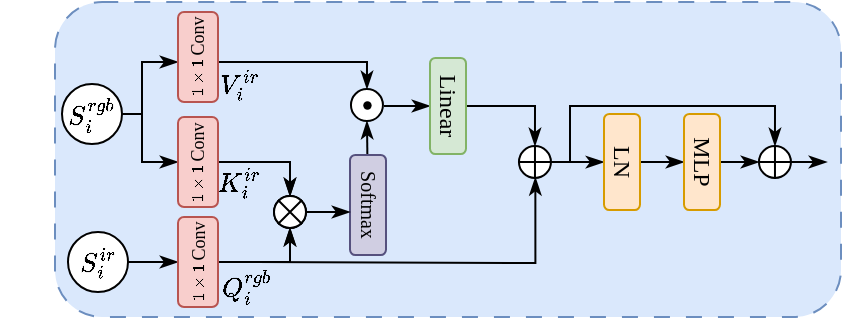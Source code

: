 <mxfile version="26.1.1">
  <diagram name="第 1 页" id="IwsUlqprveQ5Fm9F_jFR">
    <mxGraphModel dx="434" dy="216" grid="1" gridSize="10" guides="1" tooltips="1" connect="1" arrows="1" fold="1" page="1" pageScale="1" pageWidth="827" pageHeight="1169" math="1" shadow="0">
      <root>
        <mxCell id="0" />
        <mxCell id="1" parent="0" />
        <mxCell id="uOTj7jRji0M_4ZIJ3NGh-1" value="" style="rounded=1;whiteSpace=wrap;html=1;fillColor=#dae8fc;fontFamily=Times New Roman;strokeColor=#6c8ebf;dashed=1;dashPattern=8 8;" vertex="1" parent="1">
          <mxGeometry x="198.5" y="255" width="393" height="157.5" as="geometry" />
        </mxCell>
        <mxCell id="uOTj7jRji0M_4ZIJ3NGh-9" style="edgeStyle=orthogonalEdgeStyle;shape=connector;rounded=0;orthogonalLoop=1;jettySize=auto;html=1;entryX=0.5;entryY=0;entryDx=0;entryDy=0;strokeColor=default;align=center;verticalAlign=middle;fontFamily=Helvetica;fontSize=11;fontColor=default;labelBackgroundColor=default;endArrow=classicThin;endFill=1;" edge="1" parent="1" target="uOTj7jRji0M_4ZIJ3NGh-40">
          <mxGeometry relative="1" as="geometry">
            <Array as="points">
              <mxPoint x="354" y="285" />
            </Array>
            <mxPoint x="280" y="285" as="sourcePoint" />
          </mxGeometry>
        </mxCell>
        <mxCell id="uOTj7jRji0M_4ZIJ3NGh-11" style="edgeStyle=orthogonalEdgeStyle;shape=connector;rounded=0;orthogonalLoop=1;jettySize=auto;html=1;entryX=0.5;entryY=0;entryDx=0;entryDy=0;strokeColor=default;align=center;verticalAlign=middle;fontFamily=Times New Roman;fontSize=11;fontColor=default;labelBackgroundColor=default;endArrow=classicThin;endFill=1;" edge="1" parent="1" target="uOTj7jRji0M_4ZIJ3NGh-26">
          <mxGeometry relative="1" as="geometry">
            <mxPoint x="316" y="350" as="targetPoint" />
            <Array as="points">
              <mxPoint x="316" y="335" />
            </Array>
            <mxPoint x="280" y="335" as="sourcePoint" />
          </mxGeometry>
        </mxCell>
        <mxCell id="uOTj7jRji0M_4ZIJ3NGh-13" style="edgeStyle=orthogonalEdgeStyle;shape=connector;rounded=0;orthogonalLoop=1;jettySize=auto;html=1;entryX=0.5;entryY=1;entryDx=0;entryDy=0;strokeColor=default;align=center;verticalAlign=middle;fontFamily=Times New Roman;fontSize=11;fontColor=default;labelBackgroundColor=default;endArrow=classicThin;endFill=1;" edge="1" parent="1" target="uOTj7jRji0M_4ZIJ3NGh-26">
          <mxGeometry relative="1" as="geometry">
            <mxPoint x="316" y="370" as="targetPoint" />
            <Array as="points">
              <mxPoint x="316" y="385" />
            </Array>
            <mxPoint x="280" y="385" as="sourcePoint" />
          </mxGeometry>
        </mxCell>
        <mxCell id="uOTj7jRji0M_4ZIJ3NGh-15" style="shape=connector;rounded=0;orthogonalLoop=1;jettySize=auto;html=1;entryX=0.5;entryY=1;entryDx=0;entryDy=0;strokeColor=default;align=center;verticalAlign=middle;fontFamily=Helvetica;fontSize=11;fontColor=default;labelBackgroundColor=default;endArrow=classicThin;endFill=1;" edge="1" parent="1" source="uOTj7jRji0M_4ZIJ3NGh-16" target="uOTj7jRji0M_4ZIJ3NGh-40">
          <mxGeometry relative="1" as="geometry" />
        </mxCell>
        <mxCell id="uOTj7jRji0M_4ZIJ3NGh-16" value="Softmax" style="rounded=1;whiteSpace=wrap;html=1;horizontal=0;flipV=0;flipH=0;rotation=-180;fontFamily=Times New Roman;fillColor=#d0cee2;strokeColor=#56517e;spacingTop=-2;fontSize=10;" vertex="1" parent="1">
          <mxGeometry x="346" y="331.5" width="18" height="50" as="geometry" />
        </mxCell>
        <mxCell id="uOTj7jRji0M_4ZIJ3NGh-17" style="shape=connector;rounded=0;orthogonalLoop=1;jettySize=auto;html=1;entryX=1;entryY=0.5;entryDx=0;entryDy=0;strokeColor=default;align=center;verticalAlign=middle;fontFamily=Times New Roman;fontSize=11;fontColor=default;labelBackgroundColor=default;endArrow=classicThin;endFill=1;exitX=1;exitY=0.5;exitDx=0;exitDy=0;" edge="1" parent="1" target="uOTj7jRji0M_4ZIJ3NGh-19">
          <mxGeometry relative="1" as="geometry">
            <mxPoint x="363" y="307" as="sourcePoint" />
            <mxPoint x="384.0" y="307" as="targetPoint" />
          </mxGeometry>
        </mxCell>
        <mxCell id="uOTj7jRji0M_4ZIJ3NGh-18" style="edgeStyle=orthogonalEdgeStyle;shape=connector;rounded=0;orthogonalLoop=1;jettySize=auto;html=1;entryX=0.5;entryY=0;entryDx=0;entryDy=0;strokeColor=default;align=center;verticalAlign=middle;fontFamily=Times New Roman;fontSize=11;fontColor=default;labelBackgroundColor=default;endArrow=classicThin;endFill=1;" edge="1" parent="1" source="uOTj7jRji0M_4ZIJ3NGh-19" target="uOTj7jRji0M_4ZIJ3NGh-31">
          <mxGeometry relative="1" as="geometry" />
        </mxCell>
        <mxCell id="uOTj7jRji0M_4ZIJ3NGh-19" value="Linear" style="rounded=1;whiteSpace=wrap;html=1;horizontal=0;rotation=-180;fontFamily=Times New Roman;fillColor=#d5e8d4;strokeColor=#82b366;" vertex="1" parent="1">
          <mxGeometry x="386" y="283" width="18" height="48" as="geometry" />
        </mxCell>
        <mxCell id="uOTj7jRji0M_4ZIJ3NGh-20" style="edgeStyle=orthogonalEdgeStyle;shape=connector;rounded=0;orthogonalLoop=1;jettySize=auto;html=1;entryX=1;entryY=0.5;entryDx=0;entryDy=0;strokeColor=default;align=center;verticalAlign=middle;fontFamily=Times New Roman;fontSize=11;fontColor=default;labelBackgroundColor=default;endArrow=classicThin;endFill=1;" edge="1" parent="1" target="uOTj7jRji0M_4ZIJ3NGh-22">
          <mxGeometry relative="1" as="geometry">
            <mxPoint x="446.0" y="335.014" as="sourcePoint" />
          </mxGeometry>
        </mxCell>
        <mxCell id="uOTj7jRji0M_4ZIJ3NGh-21" style="edgeStyle=orthogonalEdgeStyle;shape=connector;rounded=0;orthogonalLoop=1;jettySize=auto;html=1;entryX=1;entryY=0.5;entryDx=0;entryDy=0;strokeColor=default;align=center;verticalAlign=middle;fontFamily=Times New Roman;fontSize=11;fontColor=default;labelBackgroundColor=default;endArrow=classicThin;endFill=1;" edge="1" parent="1" source="uOTj7jRji0M_4ZIJ3NGh-22" target="uOTj7jRji0M_4ZIJ3NGh-24">
          <mxGeometry relative="1" as="geometry" />
        </mxCell>
        <mxCell id="uOTj7jRji0M_4ZIJ3NGh-22" value="LN" style="rounded=1;whiteSpace=wrap;html=1;fontFamily=Times New Roman;horizontal=0;rotation=-180;fillColor=#ffe6cc;strokeColor=#d79b00;" vertex="1" parent="1">
          <mxGeometry x="473" y="311" width="18" height="48" as="geometry" />
        </mxCell>
        <mxCell id="uOTj7jRji0M_4ZIJ3NGh-23" style="edgeStyle=orthogonalEdgeStyle;shape=connector;rounded=0;orthogonalLoop=1;jettySize=auto;html=1;entryX=0;entryY=0.5;entryDx=0;entryDy=0;strokeColor=default;align=center;verticalAlign=middle;fontFamily=Times New Roman;fontSize=11;fontColor=default;labelBackgroundColor=default;endArrow=classicThin;endFill=1;" edge="1" parent="1">
          <mxGeometry relative="1" as="geometry">
            <mxPoint x="531" y="335.0" as="sourcePoint" />
            <mxPoint x="550.48" y="335.0" as="targetPoint" />
          </mxGeometry>
        </mxCell>
        <mxCell id="uOTj7jRji0M_4ZIJ3NGh-24" value="MLP" style="rounded=1;whiteSpace=wrap;html=1;fontFamily=Times New Roman;horizontal=0;rotation=-180;fillColor=#ffe6cc;strokeColor=#d79b00;" vertex="1" parent="1">
          <mxGeometry x="513" y="311" width="18" height="48" as="geometry" />
        </mxCell>
        <mxCell id="uOTj7jRji0M_4ZIJ3NGh-25" value="" style="group;fontFamily=Times New Roman;" vertex="1" connectable="0" parent="1">
          <mxGeometry x="308" y="352" width="16" height="16" as="geometry" />
        </mxCell>
        <mxCell id="uOTj7jRji0M_4ZIJ3NGh-26" value="" style="ellipse;whiteSpace=wrap;html=1;aspect=fixed;fontFamily=Times New Roman;" vertex="1" parent="uOTj7jRji0M_4ZIJ3NGh-25">
          <mxGeometry width="16" height="16" as="geometry" />
        </mxCell>
        <mxCell id="uOTj7jRji0M_4ZIJ3NGh-27" value="" style="shape=umlDestroy;whiteSpace=wrap;html=1;strokeWidth=1;targetShapes=umlLifeline;fontFamily=Times New Roman;fontSize=11;fontColor=default;labelBackgroundColor=default;" vertex="1" parent="uOTj7jRji0M_4ZIJ3NGh-25">
          <mxGeometry x="2.004" y="2.004" width="12" height="12" as="geometry" />
        </mxCell>
        <mxCell id="uOTj7jRji0M_4ZIJ3NGh-30" style="edgeStyle=orthogonalEdgeStyle;shape=connector;rounded=0;orthogonalLoop=1;jettySize=auto;html=1;entryX=0.5;entryY=0;entryDx=0;entryDy=0;strokeColor=default;align=center;verticalAlign=middle;fontFamily=Times New Roman;fontSize=11;fontColor=default;labelBackgroundColor=default;endArrow=classicThin;endFill=1;" edge="1" parent="1" source="uOTj7jRji0M_4ZIJ3NGh-31" target="uOTj7jRji0M_4ZIJ3NGh-33">
          <mxGeometry relative="1" as="geometry">
            <Array as="points">
              <mxPoint x="456" y="335" />
              <mxPoint x="456" y="307" />
              <mxPoint x="558" y="307" />
            </Array>
          </mxGeometry>
        </mxCell>
        <mxCell id="uOTj7jRji0M_4ZIJ3NGh-31" value="" style="ellipse;whiteSpace=wrap;html=1;aspect=fixed;container=0;fontFamily=Times New Roman;" vertex="1" parent="1">
          <mxGeometry x="430.48" y="327" width="16" height="16" as="geometry" />
        </mxCell>
        <mxCell id="uOTj7jRji0M_4ZIJ3NGh-32" value="" style="shape=umlDestroy;whiteSpace=wrap;html=1;strokeWidth=1;targetShapes=umlLifeline;fontFamily=Times New Roman;fontSize=11;fontColor=default;labelBackgroundColor=default;container=0;rotation=45;" vertex="1" parent="1">
          <mxGeometry x="432.484" y="329" width="12" height="12" as="geometry" />
        </mxCell>
        <mxCell id="uOTj7jRji0M_4ZIJ3NGh-33" value="" style="ellipse;whiteSpace=wrap;html=1;aspect=fixed;container=0;fontFamily=Times New Roman;" vertex="1" parent="1">
          <mxGeometry x="550.48" y="327" width="16" height="16" as="geometry" />
        </mxCell>
        <mxCell id="uOTj7jRji0M_4ZIJ3NGh-34" value="" style="shape=umlDestroy;whiteSpace=wrap;html=1;strokeWidth=1;targetShapes=umlLifeline;fontFamily=Times New Roman;fontSize=11;fontColor=default;labelBackgroundColor=default;container=0;rotation=45;" vertex="1" parent="1">
          <mxGeometry x="552.484" y="329.004" width="12" height="12" as="geometry" />
        </mxCell>
        <mxCell id="uOTj7jRji0M_4ZIJ3NGh-35" style="edgeStyle=orthogonalEdgeStyle;shape=connector;rounded=0;orthogonalLoop=1;jettySize=auto;html=1;entryX=1;entryY=0.5;entryDx=0;entryDy=0;strokeColor=default;align=center;verticalAlign=middle;fontFamily=Times New Roman;fontSize=11;fontColor=default;labelBackgroundColor=default;endArrow=classicThin;endFill=1;" edge="1" parent="1">
          <mxGeometry relative="1" as="geometry">
            <mxPoint x="324.004" y="360" as="sourcePoint" />
            <mxPoint x="346" y="360" as="targetPoint" />
          </mxGeometry>
        </mxCell>
        <mxCell id="uOTj7jRji0M_4ZIJ3NGh-37" style="edgeStyle=orthogonalEdgeStyle;shape=connector;rounded=0;orthogonalLoop=1;jettySize=auto;html=1;entryX=0;entryY=0.5;entryDx=0;entryDy=0;strokeColor=default;align=center;verticalAlign=middle;fontFamily=Times New Roman;fontSize=11;fontColor=default;labelBackgroundColor=default;endArrow=classicThin;endFill=1;" edge="1" parent="1">
          <mxGeometry relative="1" as="geometry">
            <mxPoint x="565" y="335.0" as="sourcePoint" />
            <mxPoint x="584.48" y="335.0" as="targetPoint" />
          </mxGeometry>
        </mxCell>
        <mxCell id="uOTj7jRji0M_4ZIJ3NGh-38" style="edgeStyle=orthogonalEdgeStyle;shape=connector;rounded=0;orthogonalLoop=1;jettySize=auto;html=1;entryX=0.963;entryY=0.94;entryDx=0;entryDy=0;entryPerimeter=0;strokeColor=default;align=center;verticalAlign=middle;fontFamily=Helvetica;fontSize=11;fontColor=default;labelBackgroundColor=default;endArrow=classicThin;endFill=1;" edge="1" parent="1" target="uOTj7jRji0M_4ZIJ3NGh-32">
          <mxGeometry relative="1" as="geometry">
            <mxPoint x="280" y="385" as="sourcePoint" />
          </mxGeometry>
        </mxCell>
        <mxCell id="uOTj7jRji0M_4ZIJ3NGh-39" value="" style="group;fontFamily=Times New Roman;" vertex="1" connectable="0" parent="1">
          <mxGeometry x="345.998" y="298.028" width="18.482" height="18.482" as="geometry" />
        </mxCell>
        <mxCell id="uOTj7jRji0M_4ZIJ3NGh-40" value="" style="ellipse;whiteSpace=wrap;html=1;aspect=fixed;container=0;fontFamily=Times New Roman;" vertex="1" parent="uOTj7jRji0M_4ZIJ3NGh-39">
          <mxGeometry x="0.482" y="0.482" width="16" height="16" as="geometry" />
        </mxCell>
        <mxCell id="uOTj7jRji0M_4ZIJ3NGh-41" value="" style="shape=waypoint;sketch=0;fillStyle=solid;size=6;pointerEvents=1;points=[];fillColor=none;resizable=0;rotatable=0;perimeter=centerPerimeter;snapToPoint=1;fontFamily=Times New Roman;fontSize=11;fontColor=default;labelBackgroundColor=default;strokeWidth=0.1;" vertex="1" parent="uOTj7jRji0M_4ZIJ3NGh-39">
          <mxGeometry x="-1.518" y="-1.518" width="20" height="20" as="geometry" />
        </mxCell>
        <mxCell id="uOTj7jRji0M_4ZIJ3NGh-73" value="" style="group" vertex="1" connectable="0" parent="1">
          <mxGeometry x="202" y="257" width="122" height="153.5" as="geometry" />
        </mxCell>
        <mxCell id="uOTj7jRji0M_4ZIJ3NGh-47" style="edgeStyle=orthogonalEdgeStyle;shape=connector;rounded=0;orthogonalLoop=1;jettySize=auto;html=1;entryX=0;entryY=0.5;entryDx=0;entryDy=0;strokeColor=default;align=center;verticalAlign=middle;fontFamily=Helvetica;fontSize=11;fontColor=default;labelBackgroundColor=default;endArrow=classicThin;endFill=1;" edge="1" parent="uOTj7jRji0M_4ZIJ3NGh-73">
          <mxGeometry relative="1" as="geometry">
            <mxPoint x="32" y="54" as="sourcePoint" />
            <mxPoint x="58" y="28" as="targetPoint" />
            <Array as="points">
              <mxPoint x="40" y="54" />
              <mxPoint x="40" y="28" />
            </Array>
          </mxGeometry>
        </mxCell>
        <mxCell id="uOTj7jRji0M_4ZIJ3NGh-48" style="edgeStyle=orthogonalEdgeStyle;shape=connector;rounded=0;orthogonalLoop=1;jettySize=auto;html=1;entryX=0;entryY=0.5;entryDx=0;entryDy=0;strokeColor=default;align=center;verticalAlign=middle;fontFamily=Helvetica;fontSize=11;fontColor=default;labelBackgroundColor=default;endArrow=classicThin;endFill=1;" edge="1" parent="uOTj7jRji0M_4ZIJ3NGh-73">
          <mxGeometry relative="1" as="geometry">
            <mxPoint x="30" y="54" as="sourcePoint" />
            <mxPoint x="58" y="78" as="targetPoint" />
            <Array as="points">
              <mxPoint x="40" y="54" />
              <mxPoint x="40" y="78" />
            </Array>
          </mxGeometry>
        </mxCell>
        <mxCell id="uOTj7jRji0M_4ZIJ3NGh-49" value="$$S_{i}^{rgb}$$" style="ellipse;whiteSpace=wrap;html=1;aspect=fixed;fontFamily=Times New Roman;fontStyle=0;fontSize=13;" vertex="1" parent="uOTj7jRji0M_4ZIJ3NGh-73">
          <mxGeometry y="39" width="30" height="30" as="geometry" />
        </mxCell>
        <mxCell id="uOTj7jRji0M_4ZIJ3NGh-50" style="edgeStyle=orthogonalEdgeStyle;shape=connector;rounded=0;orthogonalLoop=1;jettySize=auto;html=1;entryX=0;entryY=0.5;entryDx=0;entryDy=0;strokeColor=default;align=center;verticalAlign=middle;fontFamily=Times New Roman;fontSize=11;fontColor=default;labelBackgroundColor=default;endArrow=classicThin;endFill=1;" edge="1" parent="uOTj7jRji0M_4ZIJ3NGh-73" source="uOTj7jRji0M_4ZIJ3NGh-51" target="uOTj7jRji0M_4ZIJ3NGh-57">
          <mxGeometry relative="1" as="geometry" />
        </mxCell>
        <mxCell id="uOTj7jRji0M_4ZIJ3NGh-51" value="&lt;span style=&quot;font-weight: normal;&quot;&gt;$$S_{i}^{ir}$$&lt;/span&gt;" style="ellipse;whiteSpace=wrap;html=1;aspect=fixed;fontFamily=Times New Roman;fontStyle=1;fontSize=13;" vertex="1" parent="uOTj7jRji0M_4ZIJ3NGh-73">
          <mxGeometry x="3" y="113" width="30" height="30" as="geometry" />
        </mxCell>
        <mxCell id="uOTj7jRji0M_4ZIJ3NGh-52" value="" style="rounded=1;whiteSpace=wrap;html=1;fontFamily=Times New Roman;fillColor=#f8cecc;strokeColor=#b85450;horizontal=0;" vertex="1" parent="uOTj7jRji0M_4ZIJ3NGh-73">
          <mxGeometry x="58" y="3" width="20" height="45" as="geometry" />
        </mxCell>
        <mxCell id="uOTj7jRji0M_4ZIJ3NGh-53" style="edgeStyle=orthogonalEdgeStyle;shape=connector;rounded=0;orthogonalLoop=1;jettySize=auto;html=1;entryX=0.5;entryY=0;entryDx=0;entryDy=0;strokeColor=default;align=center;verticalAlign=middle;fontFamily=Times New Roman;fontSize=11;fontColor=default;labelBackgroundColor=default;endArrow=classicThin;endFill=1;" edge="1" parent="uOTj7jRji0M_4ZIJ3NGh-73" source="uOTj7jRji0M_4ZIJ3NGh-55" target="uOTj7jRji0M_4ZIJ3NGh-59">
          <mxGeometry relative="1" as="geometry">
            <mxPoint x="114" y="93" as="targetPoint" />
            <Array as="points">
              <mxPoint x="114" y="78" />
            </Array>
          </mxGeometry>
        </mxCell>
        <mxCell id="uOTj7jRji0M_4ZIJ3NGh-55" value="" style="rounded=1;whiteSpace=wrap;html=1;fontFamily=Times New Roman;fillColor=#f8cecc;strokeColor=#b85450;" vertex="1" parent="uOTj7jRji0M_4ZIJ3NGh-73">
          <mxGeometry x="58" y="55.5" width="20" height="45" as="geometry" />
        </mxCell>
        <mxCell id="uOTj7jRji0M_4ZIJ3NGh-56" style="edgeStyle=orthogonalEdgeStyle;shape=connector;rounded=0;orthogonalLoop=1;jettySize=auto;html=1;entryX=0.5;entryY=1;entryDx=0;entryDy=0;strokeColor=default;align=center;verticalAlign=middle;fontFamily=Times New Roman;fontSize=11;fontColor=default;labelBackgroundColor=default;endArrow=classicThin;endFill=1;" edge="1" parent="uOTj7jRji0M_4ZIJ3NGh-73" source="uOTj7jRji0M_4ZIJ3NGh-57" target="uOTj7jRji0M_4ZIJ3NGh-59">
          <mxGeometry relative="1" as="geometry">
            <mxPoint x="114" y="113" as="targetPoint" />
            <Array as="points">
              <mxPoint x="114" y="128" />
            </Array>
          </mxGeometry>
        </mxCell>
        <mxCell id="uOTj7jRji0M_4ZIJ3NGh-57" value="" style="rounded=1;whiteSpace=wrap;html=1;fontFamily=Times New Roman;fillColor=#f8cecc;strokeColor=#b85450;" vertex="1" parent="uOTj7jRji0M_4ZIJ3NGh-73">
          <mxGeometry x="58" y="105.5" width="20" height="45" as="geometry" />
        </mxCell>
        <mxCell id="uOTj7jRji0M_4ZIJ3NGh-58" value="" style="group;fontFamily=Times New Roman;" vertex="1" connectable="0" parent="uOTj7jRji0M_4ZIJ3NGh-73">
          <mxGeometry x="106" y="95" width="16" height="16" as="geometry" />
        </mxCell>
        <mxCell id="uOTj7jRji0M_4ZIJ3NGh-59" value="" style="ellipse;whiteSpace=wrap;html=1;aspect=fixed;fontFamily=Times New Roman;" vertex="1" parent="uOTj7jRji0M_4ZIJ3NGh-58">
          <mxGeometry width="16" height="16" as="geometry" />
        </mxCell>
        <mxCell id="uOTj7jRji0M_4ZIJ3NGh-60" value="" style="shape=umlDestroy;whiteSpace=wrap;html=1;strokeWidth=1;targetShapes=umlLifeline;fontFamily=Times New Roman;fontSize=11;fontColor=default;labelBackgroundColor=default;" vertex="1" parent="uOTj7jRji0M_4ZIJ3NGh-58">
          <mxGeometry x="2.004" y="2.004" width="12" height="12" as="geometry" />
        </mxCell>
        <mxCell id="uOTj7jRji0M_4ZIJ3NGh-61" value="" style="group" vertex="1" connectable="0" parent="uOTj7jRji0M_4ZIJ3NGh-73">
          <mxGeometry x="58" width="20" height="51" as="geometry" />
        </mxCell>
        <mxCell id="uOTj7jRji0M_4ZIJ3NGh-62" value="&lt;span style=&quot;font-family: &amp;quot;Times New Roman&amp;quot;;&quot;&gt;$$1\times1$$&lt;/span&gt;" style="text;html=1;align=center;verticalAlign=middle;whiteSpace=wrap;rounded=0;fontFamily=Helvetica;fontSize=8;fontColor=default;labelBackgroundColor=none;rotation=-90;" vertex="1" parent="uOTj7jRji0M_4ZIJ3NGh-61">
          <mxGeometry x="-5" y="26" width="30" height="20" as="geometry" />
        </mxCell>
        <mxCell id="uOTj7jRji0M_4ZIJ3NGh-63" value="Conv" style="text;html=1;align=center;verticalAlign=middle;whiteSpace=wrap;rounded=0;fontFamily=Times New Roman;fontSize=9;fontColor=default;labelBackgroundColor=none;rotation=-90;" vertex="1" parent="uOTj7jRji0M_4ZIJ3NGh-61">
          <mxGeometry x="-5" y="5" width="30" height="20" as="geometry" />
        </mxCell>
        <mxCell id="uOTj7jRji0M_4ZIJ3NGh-64" value="" style="group" vertex="1" connectable="0" parent="uOTj7jRji0M_4ZIJ3NGh-73">
          <mxGeometry x="58" y="53" width="20" height="51" as="geometry" />
        </mxCell>
        <mxCell id="uOTj7jRji0M_4ZIJ3NGh-65" value="&lt;span style=&quot;font-family: &amp;quot;Times New Roman&amp;quot;;&quot;&gt;$$1\times1$$&lt;/span&gt;" style="text;html=1;align=center;verticalAlign=middle;whiteSpace=wrap;rounded=0;fontFamily=Helvetica;fontSize=8;fontColor=default;labelBackgroundColor=none;rotation=-90;" vertex="1" parent="uOTj7jRji0M_4ZIJ3NGh-64">
          <mxGeometry x="-5" y="26" width="30" height="20" as="geometry" />
        </mxCell>
        <mxCell id="uOTj7jRji0M_4ZIJ3NGh-66" value="Conv" style="text;html=1;align=center;verticalAlign=middle;whiteSpace=wrap;rounded=0;fontFamily=Times New Roman;fontSize=9;fontColor=default;labelBackgroundColor=none;rotation=-90;" vertex="1" parent="uOTj7jRji0M_4ZIJ3NGh-64">
          <mxGeometry x="-5" y="5" width="30" height="20" as="geometry" />
        </mxCell>
        <mxCell id="uOTj7jRji0M_4ZIJ3NGh-67" value="" style="group" vertex="1" connectable="0" parent="uOTj7jRji0M_4ZIJ3NGh-73">
          <mxGeometry x="58" y="102.5" width="20" height="51" as="geometry" />
        </mxCell>
        <mxCell id="uOTj7jRji0M_4ZIJ3NGh-68" value="&lt;span style=&quot;font-family: &amp;quot;Times New Roman&amp;quot;;&quot;&gt;$$1\times1$$&lt;/span&gt;" style="text;html=1;align=center;verticalAlign=middle;whiteSpace=wrap;rounded=0;fontFamily=Helvetica;fontSize=8;fontColor=default;labelBackgroundColor=none;rotation=-90;" vertex="1" parent="uOTj7jRji0M_4ZIJ3NGh-67">
          <mxGeometry x="-5" y="26" width="30" height="20" as="geometry" />
        </mxCell>
        <mxCell id="uOTj7jRji0M_4ZIJ3NGh-69" value="Conv" style="text;html=1;align=center;verticalAlign=middle;whiteSpace=wrap;rounded=0;fontFamily=Times New Roman;fontSize=9;fontColor=default;labelBackgroundColor=none;rotation=-90;" vertex="1" parent="uOTj7jRji0M_4ZIJ3NGh-67">
          <mxGeometry x="-5" y="5" width="30" height="20" as="geometry" />
        </mxCell>
        <mxCell id="uOTj7jRji0M_4ZIJ3NGh-70" value="&lt;span style=&quot;font-size: 13px;&quot;&gt;$$Q_{i}^{rgb}$$&lt;/span&gt;" style="text;html=1;align=center;verticalAlign=middle;whiteSpace=wrap;rounded=0;fontFamily=Times New Roman;fontSize=11;fontColor=default;labelBackgroundColor=none;" vertex="1" parent="uOTj7jRji0M_4ZIJ3NGh-73">
          <mxGeometry x="84" y="129.5" width="16" height="20" as="geometry" />
        </mxCell>
        <mxCell id="uOTj7jRji0M_4ZIJ3NGh-71" value="&lt;span style=&quot;font-size: 13px;&quot;&gt;$$K_{i}^{ir}$$&lt;/span&gt;" style="text;html=1;align=center;verticalAlign=middle;whiteSpace=wrap;rounded=0;fontFamily=Times New Roman;fontSize=11;fontColor=default;labelBackgroundColor=none;" vertex="1" parent="uOTj7jRji0M_4ZIJ3NGh-73">
          <mxGeometry x="81" y="78.49" width="16" height="20" as="geometry" />
        </mxCell>
        <mxCell id="uOTj7jRji0M_4ZIJ3NGh-72" value="&lt;span style=&quot;font-size: 13px;&quot;&gt;$$V_{i}^{ir}$$&lt;/span&gt;" style="text;html=1;align=center;verticalAlign=middle;whiteSpace=wrap;rounded=0;fontFamily=Times New Roman;fontSize=11;fontColor=default;labelBackgroundColor=none;" vertex="1" parent="uOTj7jRji0M_4ZIJ3NGh-73">
          <mxGeometry x="81" y="29" width="16" height="20" as="geometry" />
        </mxCell>
      </root>
    </mxGraphModel>
  </diagram>
</mxfile>
